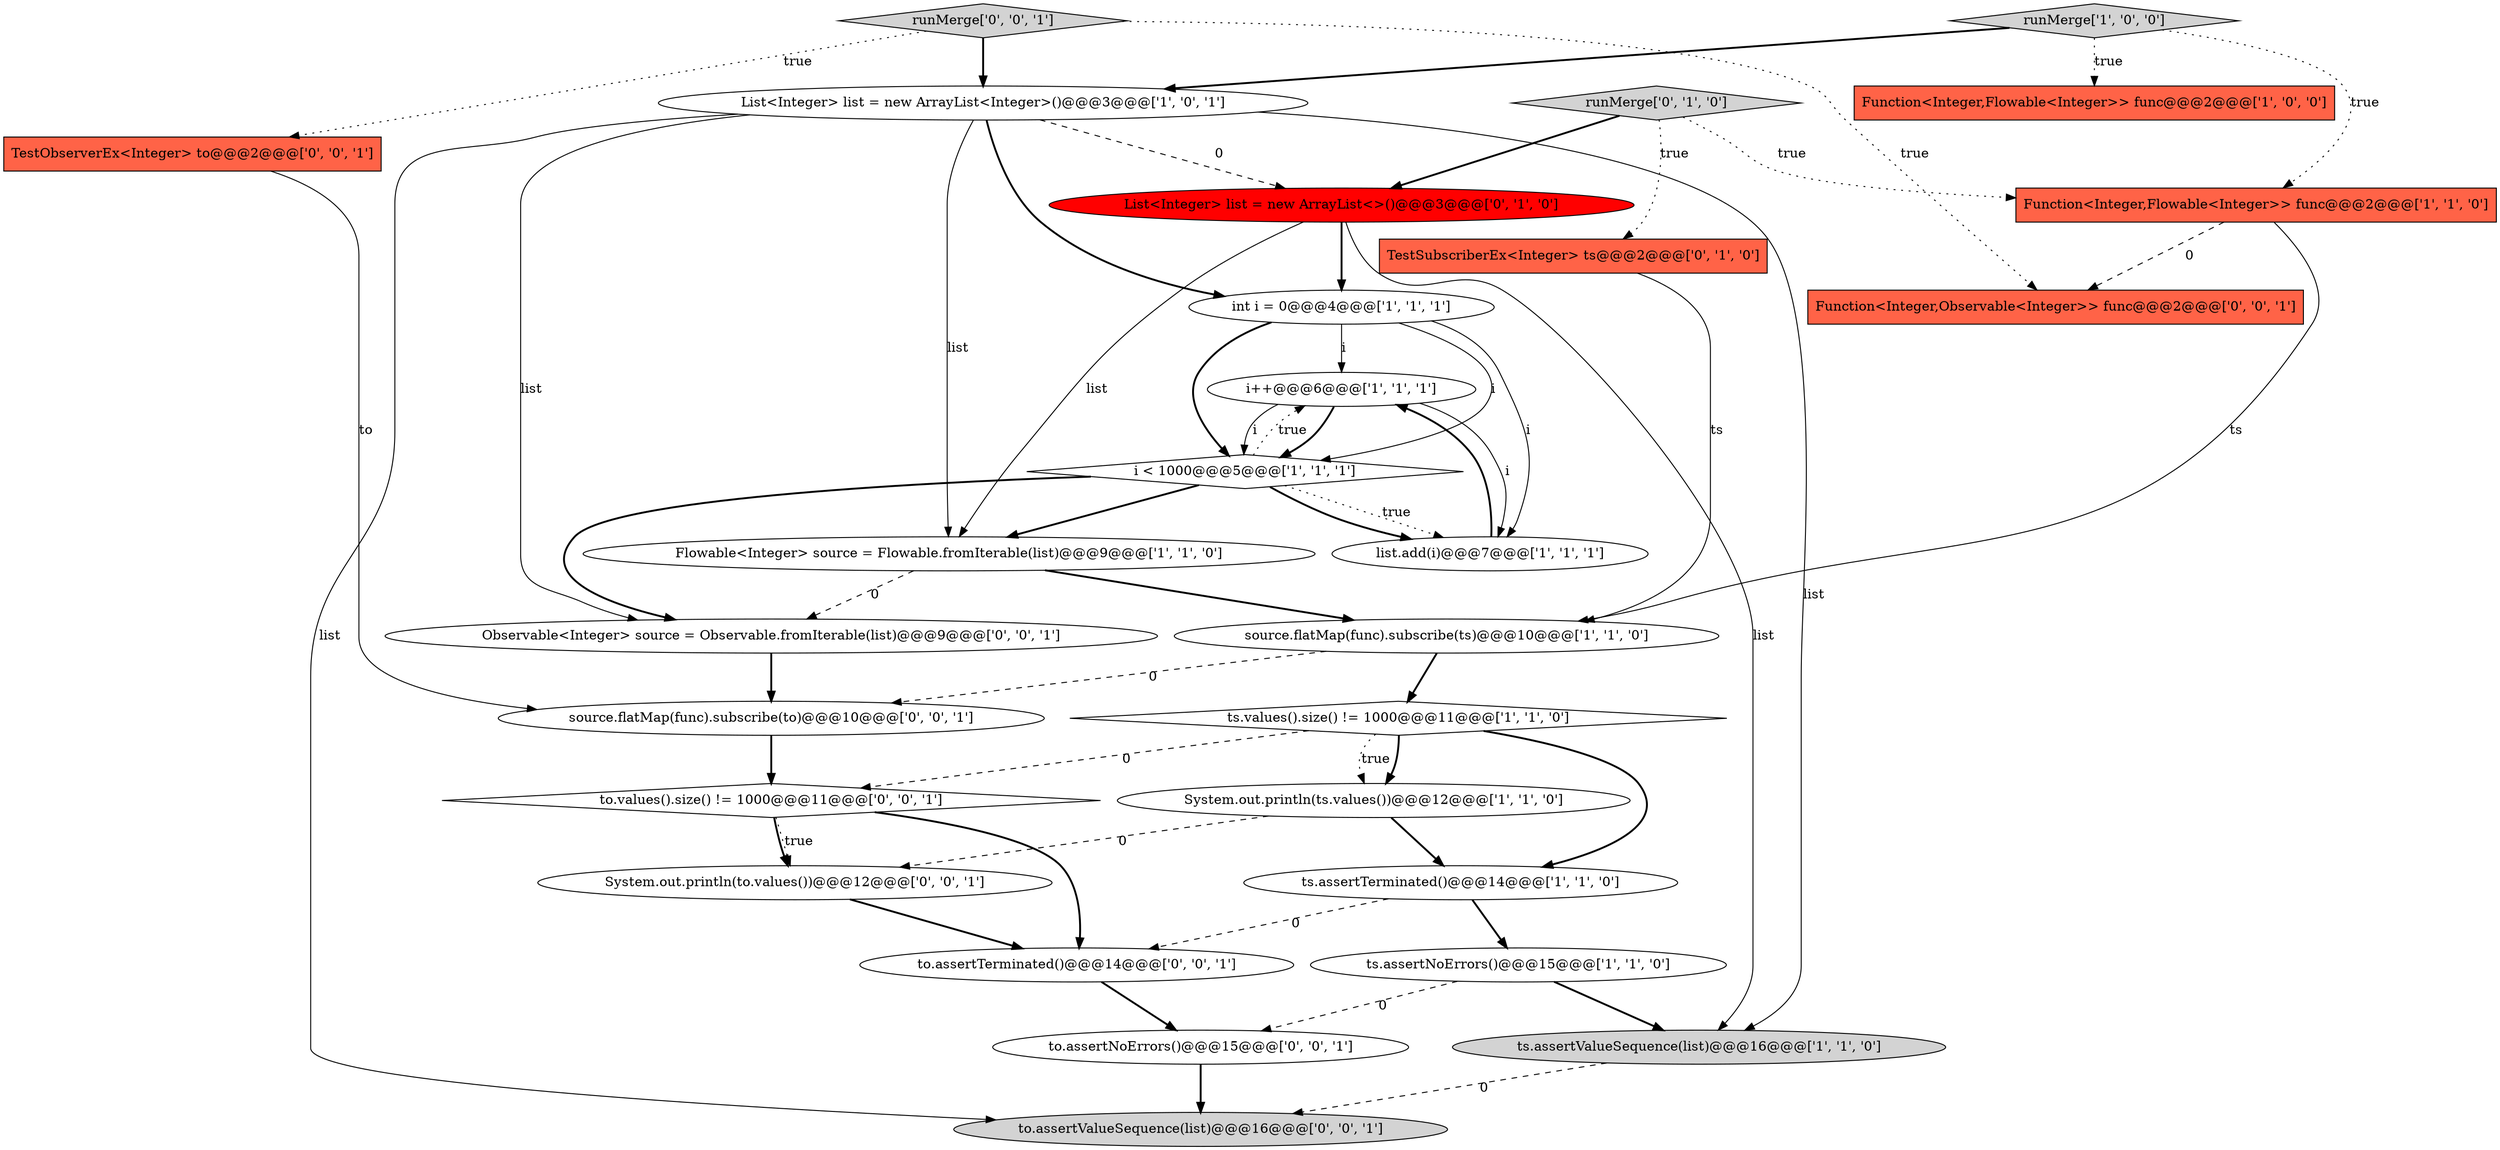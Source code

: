 digraph {
20 [style = filled, label = "Observable<Integer> source = Observable.fromIterable(list)@@@9@@@['0', '0', '1']", fillcolor = white, shape = ellipse image = "AAA0AAABBB3BBB"];
25 [style = filled, label = "Function<Integer,Observable<Integer>> func@@@2@@@['0', '0', '1']", fillcolor = tomato, shape = box image = "AAA0AAABBB3BBB"];
17 [style = filled, label = "List<Integer> list = new ArrayList<>()@@@3@@@['0', '1', '0']", fillcolor = red, shape = ellipse image = "AAA1AAABBB2BBB"];
0 [style = filled, label = "Function<Integer,Flowable<Integer>> func@@@2@@@['1', '0', '0']", fillcolor = tomato, shape = box image = "AAA0AAABBB1BBB"];
7 [style = filled, label = "i++@@@6@@@['1', '1', '1']", fillcolor = white, shape = ellipse image = "AAA0AAABBB1BBB"];
8 [style = filled, label = "ts.values().size() != 1000@@@11@@@['1', '1', '0']", fillcolor = white, shape = diamond image = "AAA0AAABBB1BBB"];
2 [style = filled, label = "ts.assertNoErrors()@@@15@@@['1', '1', '0']", fillcolor = white, shape = ellipse image = "AAA0AAABBB1BBB"];
19 [style = filled, label = "System.out.println(to.values())@@@12@@@['0', '0', '1']", fillcolor = white, shape = ellipse image = "AAA0AAABBB3BBB"];
15 [style = filled, label = "TestSubscriberEx<Integer> ts@@@2@@@['0', '1', '0']", fillcolor = tomato, shape = box image = "AAA0AAABBB2BBB"];
4 [style = filled, label = "int i = 0@@@4@@@['1', '1', '1']", fillcolor = white, shape = ellipse image = "AAA0AAABBB1BBB"];
6 [style = filled, label = "ts.assertValueSequence(list)@@@16@@@['1', '1', '0']", fillcolor = lightgray, shape = ellipse image = "AAA0AAABBB1BBB"];
21 [style = filled, label = "to.assertTerminated()@@@14@@@['0', '0', '1']", fillcolor = white, shape = ellipse image = "AAA0AAABBB3BBB"];
26 [style = filled, label = "source.flatMap(func).subscribe(to)@@@10@@@['0', '0', '1']", fillcolor = white, shape = ellipse image = "AAA0AAABBB3BBB"];
9 [style = filled, label = "list.add(i)@@@7@@@['1', '1', '1']", fillcolor = white, shape = ellipse image = "AAA0AAABBB1BBB"];
5 [style = filled, label = "List<Integer> list = new ArrayList<Integer>()@@@3@@@['1', '0', '1']", fillcolor = white, shape = ellipse image = "AAA0AAABBB1BBB"];
14 [style = filled, label = "System.out.println(ts.values())@@@12@@@['1', '1', '0']", fillcolor = white, shape = ellipse image = "AAA0AAABBB1BBB"];
16 [style = filled, label = "runMerge['0', '1', '0']", fillcolor = lightgray, shape = diamond image = "AAA0AAABBB2BBB"];
3 [style = filled, label = "runMerge['1', '0', '0']", fillcolor = lightgray, shape = diamond image = "AAA0AAABBB1BBB"];
11 [style = filled, label = "Flowable<Integer> source = Flowable.fromIterable(list)@@@9@@@['1', '1', '0']", fillcolor = white, shape = ellipse image = "AAA0AAABBB1BBB"];
27 [style = filled, label = "to.assertNoErrors()@@@15@@@['0', '0', '1']", fillcolor = white, shape = ellipse image = "AAA0AAABBB3BBB"];
1 [style = filled, label = "ts.assertTerminated()@@@14@@@['1', '1', '0']", fillcolor = white, shape = ellipse image = "AAA0AAABBB1BBB"];
12 [style = filled, label = "i < 1000@@@5@@@['1', '1', '1']", fillcolor = white, shape = diamond image = "AAA0AAABBB1BBB"];
13 [style = filled, label = "Function<Integer,Flowable<Integer>> func@@@2@@@['1', '1', '0']", fillcolor = tomato, shape = box image = "AAA0AAABBB1BBB"];
10 [style = filled, label = "source.flatMap(func).subscribe(ts)@@@10@@@['1', '1', '0']", fillcolor = white, shape = ellipse image = "AAA0AAABBB1BBB"];
24 [style = filled, label = "runMerge['0', '0', '1']", fillcolor = lightgray, shape = diamond image = "AAA0AAABBB3BBB"];
22 [style = filled, label = "to.assertValueSequence(list)@@@16@@@['0', '0', '1']", fillcolor = lightgray, shape = ellipse image = "AAA0AAABBB3BBB"];
18 [style = filled, label = "to.values().size() != 1000@@@11@@@['0', '0', '1']", fillcolor = white, shape = diamond image = "AAA0AAABBB3BBB"];
23 [style = filled, label = "TestObserverEx<Integer> to@@@2@@@['0', '0', '1']", fillcolor = tomato, shape = box image = "AAA0AAABBB3BBB"];
4->7 [style = solid, label="i"];
4->12 [style = solid, label="i"];
4->9 [style = solid, label="i"];
13->10 [style = solid, label="ts"];
11->20 [style = dashed, label="0"];
16->13 [style = dotted, label="true"];
21->27 [style = bold, label=""];
7->12 [style = bold, label=""];
24->25 [style = dotted, label="true"];
2->6 [style = bold, label=""];
20->26 [style = bold, label=""];
16->15 [style = dotted, label="true"];
12->11 [style = bold, label=""];
17->6 [style = solid, label="list"];
18->19 [style = bold, label=""];
18->19 [style = dotted, label="true"];
12->20 [style = bold, label=""];
8->14 [style = bold, label=""];
2->27 [style = dashed, label="0"];
1->21 [style = dashed, label="0"];
16->17 [style = bold, label=""];
13->25 [style = dashed, label="0"];
9->7 [style = bold, label=""];
12->9 [style = bold, label=""];
27->22 [style = bold, label=""];
23->26 [style = solid, label="to"];
6->22 [style = dashed, label="0"];
17->11 [style = solid, label="list"];
7->9 [style = solid, label="i"];
14->1 [style = bold, label=""];
24->5 [style = bold, label=""];
7->12 [style = solid, label="i"];
8->1 [style = bold, label=""];
3->5 [style = bold, label=""];
10->26 [style = dashed, label="0"];
24->23 [style = dotted, label="true"];
5->17 [style = dashed, label="0"];
10->8 [style = bold, label=""];
11->10 [style = bold, label=""];
8->14 [style = dotted, label="true"];
5->4 [style = bold, label=""];
3->0 [style = dotted, label="true"];
5->20 [style = solid, label="list"];
5->11 [style = solid, label="list"];
4->12 [style = bold, label=""];
5->6 [style = solid, label="list"];
8->18 [style = dashed, label="0"];
14->19 [style = dashed, label="0"];
1->2 [style = bold, label=""];
5->22 [style = solid, label="list"];
18->21 [style = bold, label=""];
12->7 [style = dotted, label="true"];
12->9 [style = dotted, label="true"];
17->4 [style = bold, label=""];
3->13 [style = dotted, label="true"];
26->18 [style = bold, label=""];
15->10 [style = solid, label="ts"];
19->21 [style = bold, label=""];
}
